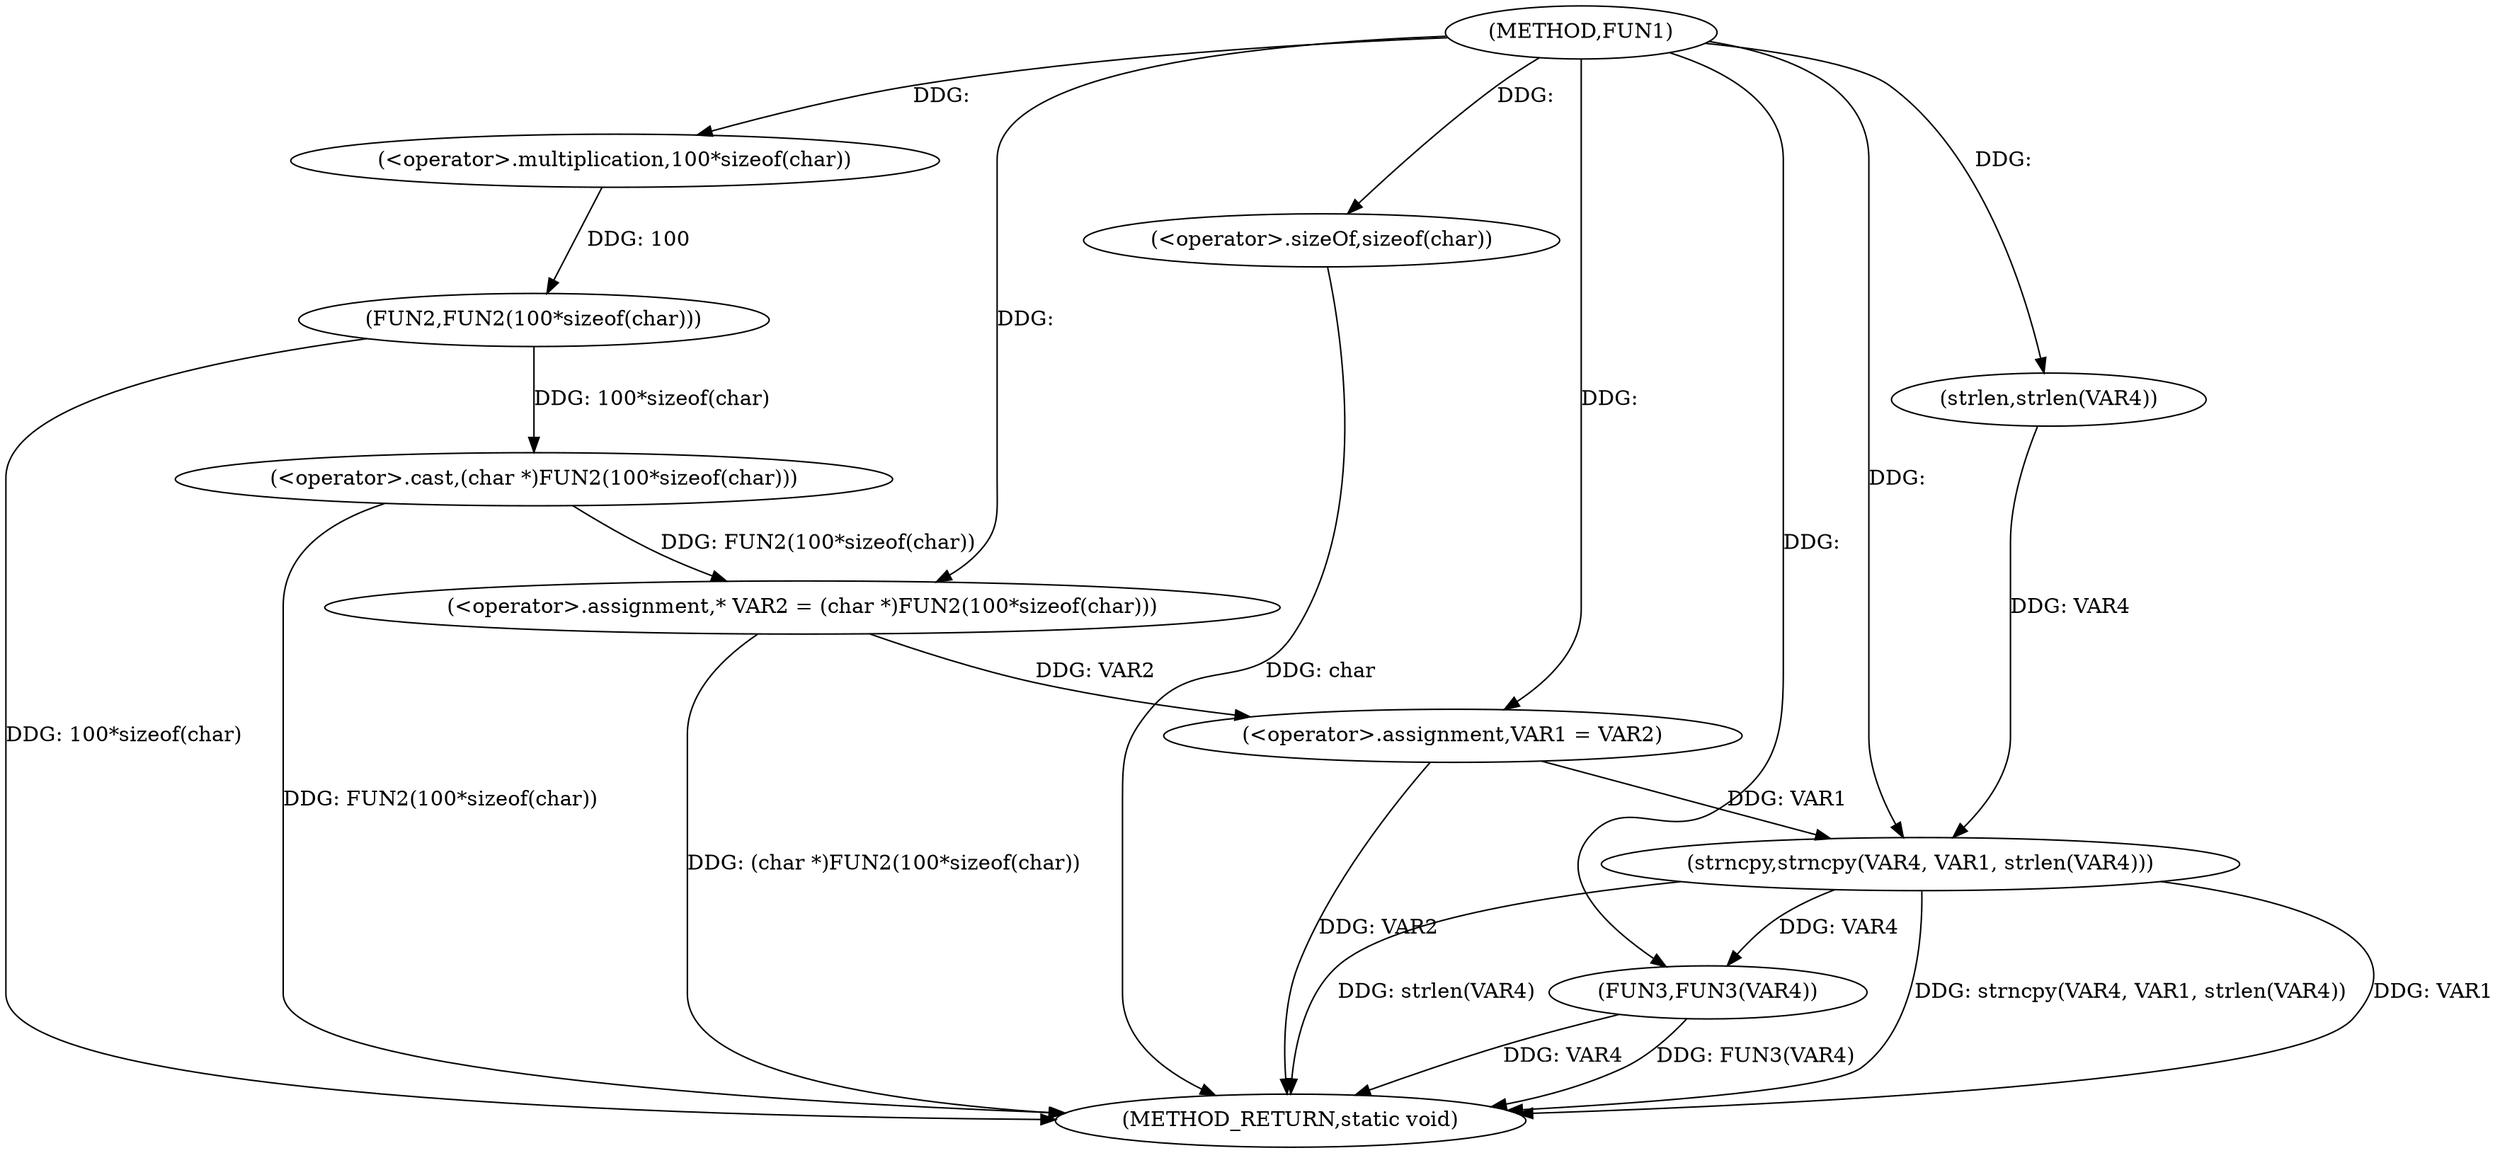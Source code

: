 digraph FUN1 {  
"1000100" [label = "(METHOD,FUN1)" ]
"1000127" [label = "(METHOD_RETURN,static void)" ]
"1000104" [label = "(<operator>.assignment,* VAR2 = (char *)FUN2(100*sizeof(char)))" ]
"1000106" [label = "(<operator>.cast,(char *)FUN2(100*sizeof(char)))" ]
"1000108" [label = "(FUN2,FUN2(100*sizeof(char)))" ]
"1000109" [label = "(<operator>.multiplication,100*sizeof(char))" ]
"1000111" [label = "(<operator>.sizeOf,sizeof(char))" ]
"1000115" [label = "(<operator>.assignment,VAR1 = VAR2)" ]
"1000120" [label = "(strncpy,strncpy(VAR4, VAR1, strlen(VAR4)))" ]
"1000123" [label = "(strlen,strlen(VAR4))" ]
"1000125" [label = "(FUN3,FUN3(VAR4))" ]
  "1000115" -> "1000127"  [ label = "DDG: VAR2"] 
  "1000125" -> "1000127"  [ label = "DDG: VAR4"] 
  "1000125" -> "1000127"  [ label = "DDG: FUN3(VAR4)"] 
  "1000106" -> "1000127"  [ label = "DDG: FUN2(100*sizeof(char))"] 
  "1000120" -> "1000127"  [ label = "DDG: strlen(VAR4)"] 
  "1000111" -> "1000127"  [ label = "DDG: char"] 
  "1000120" -> "1000127"  [ label = "DDG: strncpy(VAR4, VAR1, strlen(VAR4))"] 
  "1000120" -> "1000127"  [ label = "DDG: VAR1"] 
  "1000104" -> "1000127"  [ label = "DDG: (char *)FUN2(100*sizeof(char))"] 
  "1000108" -> "1000127"  [ label = "DDG: 100*sizeof(char)"] 
  "1000106" -> "1000104"  [ label = "DDG: FUN2(100*sizeof(char))"] 
  "1000100" -> "1000104"  [ label = "DDG: "] 
  "1000108" -> "1000106"  [ label = "DDG: 100*sizeof(char)"] 
  "1000109" -> "1000108"  [ label = "DDG: 100"] 
  "1000100" -> "1000109"  [ label = "DDG: "] 
  "1000100" -> "1000111"  [ label = "DDG: "] 
  "1000104" -> "1000115"  [ label = "DDG: VAR2"] 
  "1000100" -> "1000115"  [ label = "DDG: "] 
  "1000123" -> "1000120"  [ label = "DDG: VAR4"] 
  "1000100" -> "1000120"  [ label = "DDG: "] 
  "1000115" -> "1000120"  [ label = "DDG: VAR1"] 
  "1000100" -> "1000123"  [ label = "DDG: "] 
  "1000120" -> "1000125"  [ label = "DDG: VAR4"] 
  "1000100" -> "1000125"  [ label = "DDG: "] 
}
